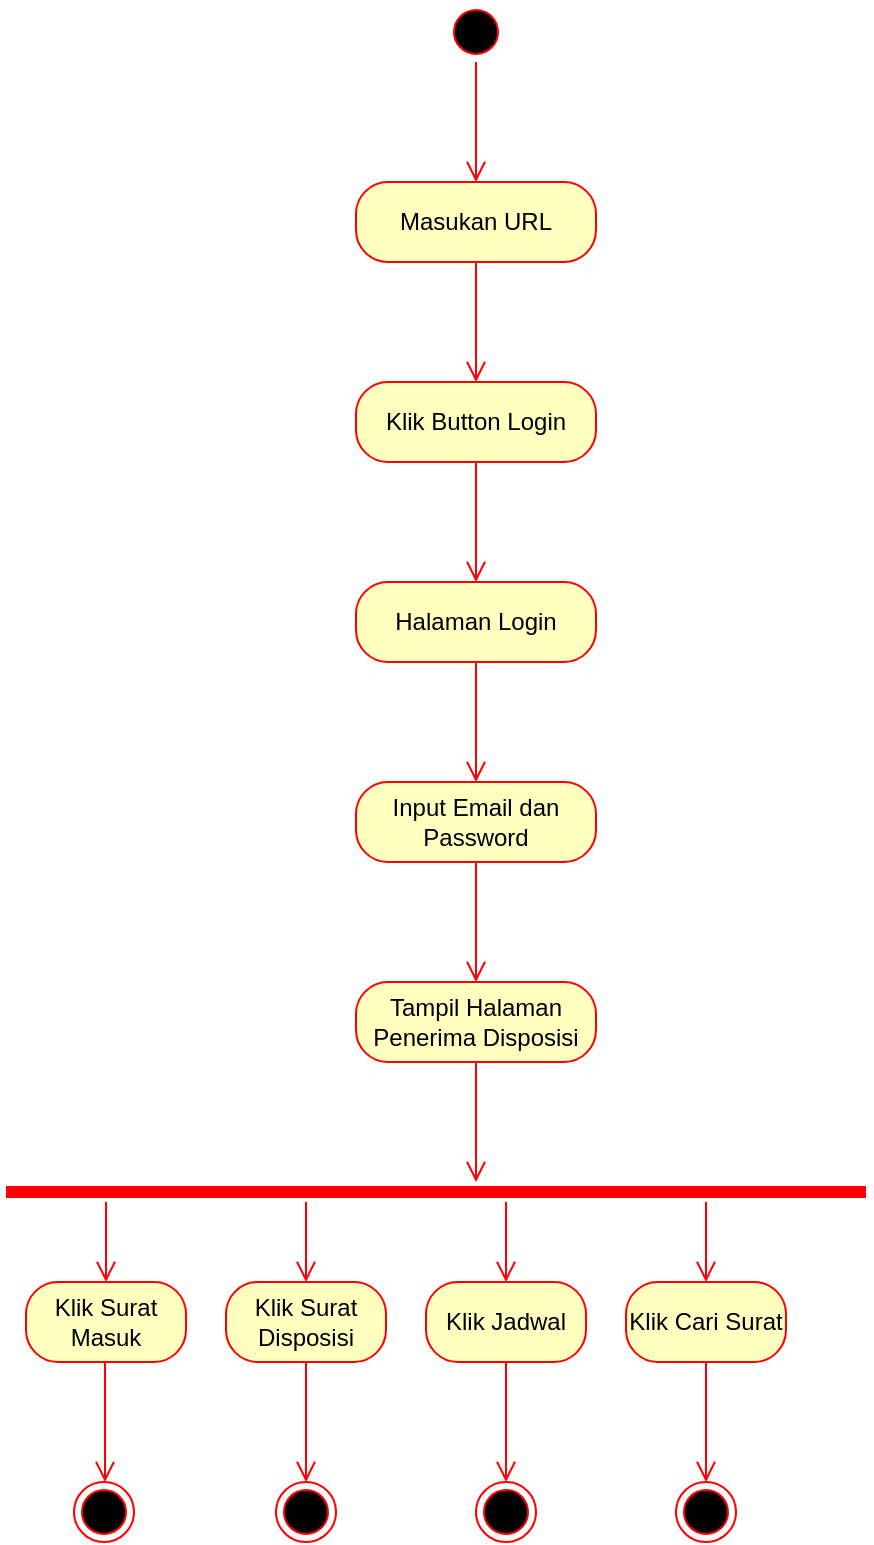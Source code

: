 <mxfile version="21.1.6" type="device">
  <diagram name="Page-1" id="eZk9P6GRMHOx34P4PCTR">
    <mxGraphModel dx="1233" dy="573" grid="1" gridSize="10" guides="1" tooltips="1" connect="1" arrows="1" fold="1" page="1" pageScale="1" pageWidth="850" pageHeight="1100" math="0" shadow="0">
      <root>
        <mxCell id="0" />
        <mxCell id="1" parent="0" />
        <mxCell id="H1-D4Si2Od4k-F7p7VWs-1" value="" style="ellipse;html=1;shape=startState;fillColor=#000000;strokeColor=#ff0000;" vertex="1" parent="1">
          <mxGeometry x="370" y="40" width="30" height="30" as="geometry" />
        </mxCell>
        <mxCell id="H1-D4Si2Od4k-F7p7VWs-2" value="" style="edgeStyle=orthogonalEdgeStyle;html=1;verticalAlign=bottom;endArrow=open;endSize=8;strokeColor=#ff0000;rounded=0;" edge="1" parent="1" source="H1-D4Si2Od4k-F7p7VWs-1">
          <mxGeometry relative="1" as="geometry">
            <mxPoint x="385" y="130" as="targetPoint" />
          </mxGeometry>
        </mxCell>
        <mxCell id="H1-D4Si2Od4k-F7p7VWs-3" value="Masukan URL" style="rounded=1;whiteSpace=wrap;html=1;arcSize=40;fontColor=#000000;fillColor=#ffffc0;strokeColor=#ff0000;" vertex="1" parent="1">
          <mxGeometry x="325" y="130" width="120" height="40" as="geometry" />
        </mxCell>
        <mxCell id="H1-D4Si2Od4k-F7p7VWs-4" value="" style="edgeStyle=orthogonalEdgeStyle;html=1;verticalAlign=bottom;endArrow=open;endSize=8;strokeColor=#ff0000;rounded=0;" edge="1" parent="1" source="H1-D4Si2Od4k-F7p7VWs-3">
          <mxGeometry relative="1" as="geometry">
            <mxPoint x="385" y="230" as="targetPoint" />
          </mxGeometry>
        </mxCell>
        <mxCell id="H1-D4Si2Od4k-F7p7VWs-5" value="Klik Button Login" style="rounded=1;whiteSpace=wrap;html=1;arcSize=40;fontColor=#000000;fillColor=#ffffc0;strokeColor=#ff0000;" vertex="1" parent="1">
          <mxGeometry x="325" y="230" width="120" height="40" as="geometry" />
        </mxCell>
        <mxCell id="H1-D4Si2Od4k-F7p7VWs-6" value="" style="edgeStyle=orthogonalEdgeStyle;html=1;verticalAlign=bottom;endArrow=open;endSize=8;strokeColor=#ff0000;rounded=0;" edge="1" parent="1" source="H1-D4Si2Od4k-F7p7VWs-5">
          <mxGeometry relative="1" as="geometry">
            <mxPoint x="385" y="330" as="targetPoint" />
          </mxGeometry>
        </mxCell>
        <mxCell id="H1-D4Si2Od4k-F7p7VWs-7" value="Halaman Login" style="rounded=1;whiteSpace=wrap;html=1;arcSize=40;fontColor=#000000;fillColor=#ffffc0;strokeColor=#ff0000;" vertex="1" parent="1">
          <mxGeometry x="325" y="330" width="120" height="40" as="geometry" />
        </mxCell>
        <mxCell id="H1-D4Si2Od4k-F7p7VWs-8" value="" style="edgeStyle=orthogonalEdgeStyle;html=1;verticalAlign=bottom;endArrow=open;endSize=8;strokeColor=#ff0000;rounded=0;" edge="1" parent="1" source="H1-D4Si2Od4k-F7p7VWs-7">
          <mxGeometry relative="1" as="geometry">
            <mxPoint x="385" y="430" as="targetPoint" />
          </mxGeometry>
        </mxCell>
        <mxCell id="H1-D4Si2Od4k-F7p7VWs-9" value="Input Email dan Password" style="rounded=1;whiteSpace=wrap;html=1;arcSize=40;fontColor=#000000;fillColor=#ffffc0;strokeColor=#ff0000;" vertex="1" parent="1">
          <mxGeometry x="325" y="430" width="120" height="40" as="geometry" />
        </mxCell>
        <mxCell id="H1-D4Si2Od4k-F7p7VWs-10" value="" style="edgeStyle=orthogonalEdgeStyle;html=1;verticalAlign=bottom;endArrow=open;endSize=8;strokeColor=#ff0000;rounded=0;" edge="1" parent="1" source="H1-D4Si2Od4k-F7p7VWs-9">
          <mxGeometry relative="1" as="geometry">
            <mxPoint x="385" y="530" as="targetPoint" />
          </mxGeometry>
        </mxCell>
        <mxCell id="H1-D4Si2Od4k-F7p7VWs-11" value="Tampil Halaman Penerima Disposisi" style="rounded=1;whiteSpace=wrap;html=1;arcSize=40;fontColor=#000000;fillColor=#ffffc0;strokeColor=#ff0000;" vertex="1" parent="1">
          <mxGeometry x="325" y="530" width="120" height="40" as="geometry" />
        </mxCell>
        <mxCell id="H1-D4Si2Od4k-F7p7VWs-12" value="" style="edgeStyle=orthogonalEdgeStyle;html=1;verticalAlign=bottom;endArrow=open;endSize=8;strokeColor=#ff0000;rounded=0;" edge="1" parent="1" source="H1-D4Si2Od4k-F7p7VWs-11">
          <mxGeometry relative="1" as="geometry">
            <mxPoint x="385" y="630" as="targetPoint" />
          </mxGeometry>
        </mxCell>
        <mxCell id="H1-D4Si2Od4k-F7p7VWs-13" value="" style="shape=line;html=1;strokeWidth=6;strokeColor=#ff0000;" vertex="1" parent="1">
          <mxGeometry x="150" y="630" width="430" height="10" as="geometry" />
        </mxCell>
        <mxCell id="H1-D4Si2Od4k-F7p7VWs-17" value="" style="edgeStyle=orthogonalEdgeStyle;html=1;verticalAlign=bottom;endArrow=open;endSize=8;strokeColor=#ff0000;rounded=0;" edge="1" parent="1">
          <mxGeometry relative="1" as="geometry">
            <mxPoint x="200" y="680" as="targetPoint" />
            <mxPoint x="200" y="640" as="sourcePoint" />
          </mxGeometry>
        </mxCell>
        <mxCell id="H1-D4Si2Od4k-F7p7VWs-18" value="Klik Surat Masuk" style="rounded=1;whiteSpace=wrap;html=1;arcSize=40;fontColor=#000000;fillColor=#ffffc0;strokeColor=#ff0000;" vertex="1" parent="1">
          <mxGeometry x="160" y="680" width="80" height="40" as="geometry" />
        </mxCell>
        <mxCell id="H1-D4Si2Od4k-F7p7VWs-20" value="" style="edgeStyle=orthogonalEdgeStyle;html=1;verticalAlign=bottom;endArrow=open;endSize=8;strokeColor=#ff0000;rounded=0;" edge="1" parent="1">
          <mxGeometry relative="1" as="geometry">
            <mxPoint x="300" y="680" as="targetPoint" />
            <mxPoint x="300" y="640" as="sourcePoint" />
          </mxGeometry>
        </mxCell>
        <mxCell id="H1-D4Si2Od4k-F7p7VWs-21" value="Klik Surat Disposisi" style="rounded=1;whiteSpace=wrap;html=1;arcSize=40;fontColor=#000000;fillColor=#ffffc0;strokeColor=#ff0000;" vertex="1" parent="1">
          <mxGeometry x="260" y="680" width="80" height="40" as="geometry" />
        </mxCell>
        <mxCell id="H1-D4Si2Od4k-F7p7VWs-22" value="" style="edgeStyle=orthogonalEdgeStyle;html=1;verticalAlign=bottom;endArrow=open;endSize=8;strokeColor=#ff0000;rounded=0;" edge="1" parent="1" source="H1-D4Si2Od4k-F7p7VWs-21">
          <mxGeometry relative="1" as="geometry">
            <mxPoint x="300" y="780" as="targetPoint" />
          </mxGeometry>
        </mxCell>
        <mxCell id="H1-D4Si2Od4k-F7p7VWs-23" value="" style="edgeStyle=orthogonalEdgeStyle;html=1;verticalAlign=bottom;endArrow=open;endSize=8;strokeColor=#ff0000;rounded=0;" edge="1" parent="1">
          <mxGeometry relative="1" as="geometry">
            <mxPoint x="400" y="680" as="targetPoint" />
            <mxPoint x="400" y="640" as="sourcePoint" />
          </mxGeometry>
        </mxCell>
        <mxCell id="H1-D4Si2Od4k-F7p7VWs-24" value="Klik Jadwal" style="rounded=1;whiteSpace=wrap;html=1;arcSize=40;fontColor=#000000;fillColor=#ffffc0;strokeColor=#ff0000;" vertex="1" parent="1">
          <mxGeometry x="360" y="680" width="80" height="40" as="geometry" />
        </mxCell>
        <mxCell id="H1-D4Si2Od4k-F7p7VWs-25" value="" style="edgeStyle=orthogonalEdgeStyle;html=1;verticalAlign=bottom;endArrow=open;endSize=8;strokeColor=#ff0000;rounded=0;" edge="1" parent="1" source="H1-D4Si2Od4k-F7p7VWs-24">
          <mxGeometry relative="1" as="geometry">
            <mxPoint x="400" y="780" as="targetPoint" />
          </mxGeometry>
        </mxCell>
        <mxCell id="H1-D4Si2Od4k-F7p7VWs-26" value="" style="edgeStyle=orthogonalEdgeStyle;html=1;verticalAlign=bottom;endArrow=open;endSize=8;strokeColor=#ff0000;rounded=0;" edge="1" parent="1">
          <mxGeometry relative="1" as="geometry">
            <mxPoint x="500" y="680" as="targetPoint" />
            <mxPoint x="500" y="640" as="sourcePoint" />
          </mxGeometry>
        </mxCell>
        <mxCell id="H1-D4Si2Od4k-F7p7VWs-27" value="Klik Cari Surat" style="rounded=1;whiteSpace=wrap;html=1;arcSize=40;fontColor=#000000;fillColor=#ffffc0;strokeColor=#ff0000;" vertex="1" parent="1">
          <mxGeometry x="460" y="680" width="80" height="40" as="geometry" />
        </mxCell>
        <mxCell id="H1-D4Si2Od4k-F7p7VWs-28" value="" style="edgeStyle=orthogonalEdgeStyle;html=1;verticalAlign=bottom;endArrow=open;endSize=8;strokeColor=#ff0000;rounded=0;" edge="1" parent="1" source="H1-D4Si2Od4k-F7p7VWs-27">
          <mxGeometry relative="1" as="geometry">
            <mxPoint x="500" y="780" as="targetPoint" />
          </mxGeometry>
        </mxCell>
        <mxCell id="H1-D4Si2Od4k-F7p7VWs-34" value="" style="ellipse;html=1;shape=endState;fillColor=#000000;strokeColor=#ff0000;" vertex="1" parent="1">
          <mxGeometry x="285" y="780" width="30" height="30" as="geometry" />
        </mxCell>
        <mxCell id="H1-D4Si2Od4k-F7p7VWs-35" value="" style="ellipse;html=1;shape=endState;fillColor=#000000;strokeColor=#ff0000;" vertex="1" parent="1">
          <mxGeometry x="385" y="780" width="30" height="30" as="geometry" />
        </mxCell>
        <mxCell id="H1-D4Si2Od4k-F7p7VWs-36" value="" style="ellipse;html=1;shape=endState;fillColor=#000000;strokeColor=#ff0000;" vertex="1" parent="1">
          <mxGeometry x="485" y="780" width="30" height="30" as="geometry" />
        </mxCell>
        <mxCell id="H1-D4Si2Od4k-F7p7VWs-40" value="" style="ellipse;html=1;shape=endState;fillColor=#000000;strokeColor=#ff0000;" vertex="1" parent="1">
          <mxGeometry x="184" y="780" width="30" height="30" as="geometry" />
        </mxCell>
        <mxCell id="H1-D4Si2Od4k-F7p7VWs-41" value="" style="edgeStyle=orthogonalEdgeStyle;html=1;verticalAlign=bottom;endArrow=open;endSize=8;strokeColor=#ff0000;rounded=0;" edge="1" parent="1">
          <mxGeometry relative="1" as="geometry">
            <mxPoint x="199.5" y="780" as="targetPoint" />
            <mxPoint x="199.5" y="720" as="sourcePoint" />
          </mxGeometry>
        </mxCell>
      </root>
    </mxGraphModel>
  </diagram>
</mxfile>
